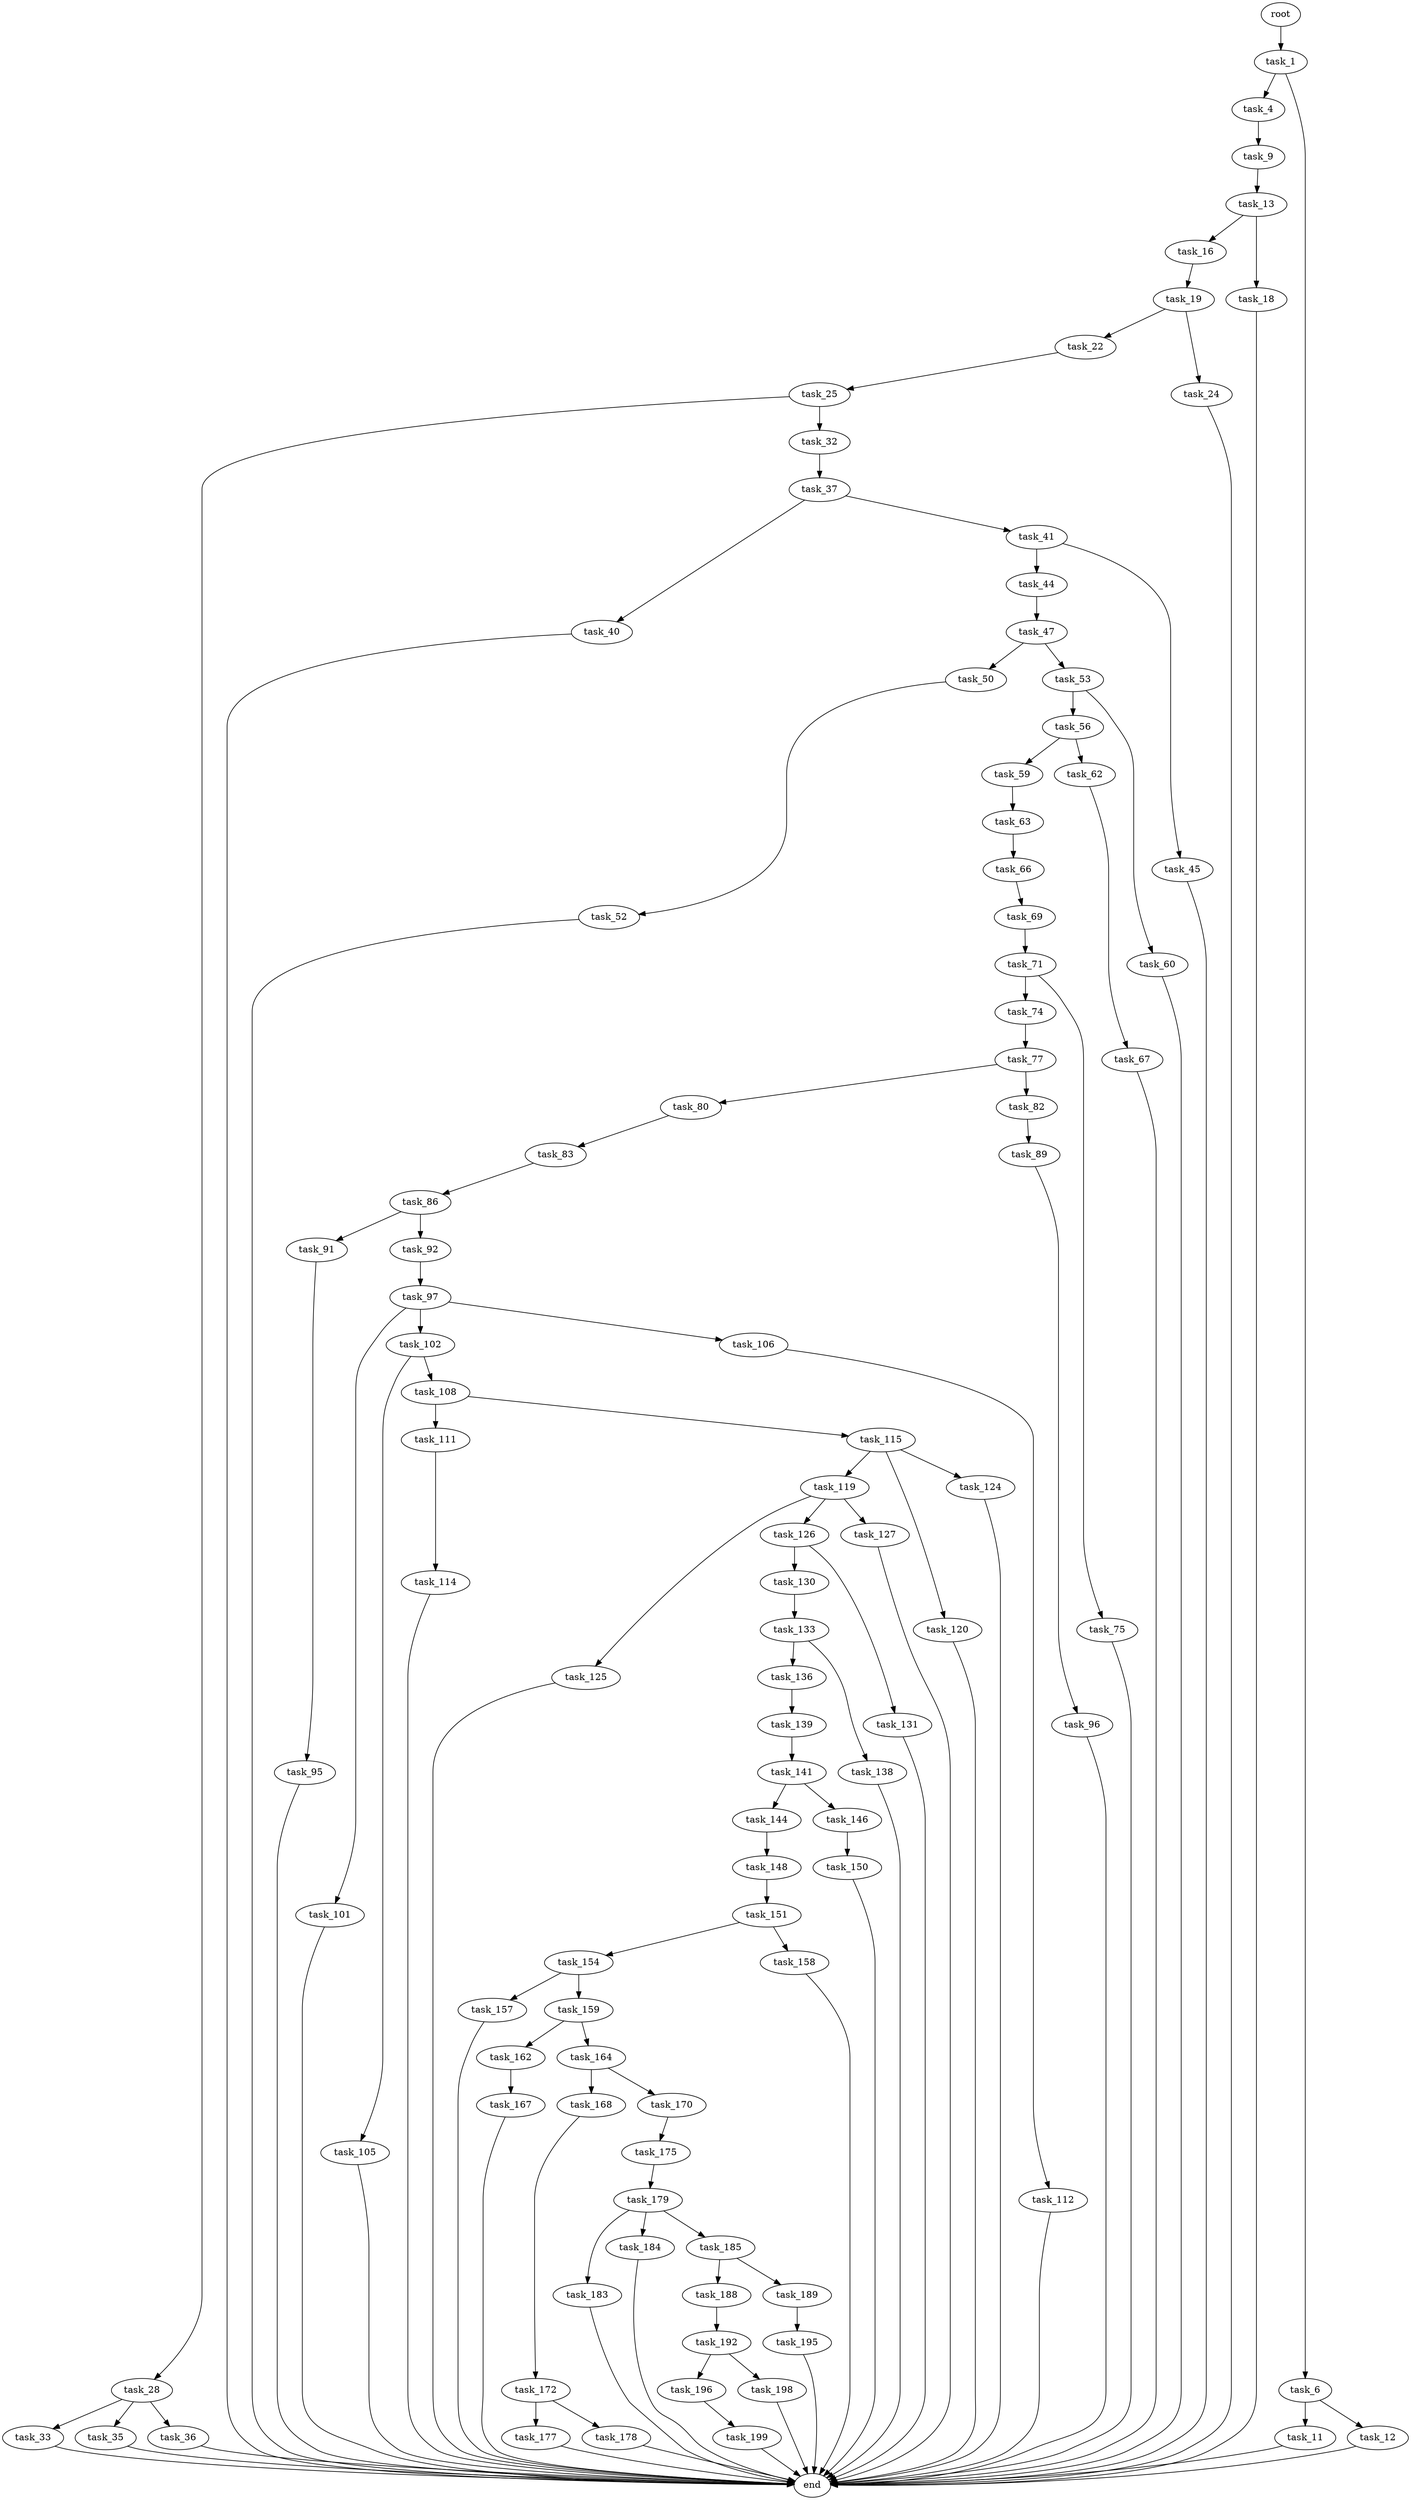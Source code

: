 digraph G {
  root [size="0.000000"];
  task_1 [size="525438654208.000000"];
  task_4 [size="638735171897.000000"];
  task_6 [size="25875815186.000000"];
  task_9 [size="231928233984.000000"];
  task_11 [size="549755813888.000000"];
  task_12 [size="177228555244.000000"];
  task_13 [size="368293445632.000000"];
  end [size="0.000000"];
  task_16 [size="1039141814101.000000"];
  task_18 [size="17235529700.000000"];
  task_19 [size="32743179947.000000"];
  task_22 [size="611013950895.000000"];
  task_24 [size="368293445632.000000"];
  task_25 [size="28991029248.000000"];
  task_28 [size="1051183998.000000"];
  task_32 [size="68719476736.000000"];
  task_33 [size="28991029248.000000"];
  task_35 [size="47274181459.000000"];
  task_36 [size="4337983596.000000"];
  task_37 [size="7649885766.000000"];
  task_40 [size="68719476736.000000"];
  task_41 [size="177654050025.000000"];
  task_44 [size="860753728120.000000"];
  task_45 [size="68719476736.000000"];
  task_47 [size="35687059317.000000"];
  task_50 [size="549755813888.000000"];
  task_53 [size="869876864.000000"];
  task_52 [size="6955496435.000000"];
  task_56 [size="1484112679.000000"];
  task_60 [size="729876903.000000"];
  task_59 [size="418641223.000000"];
  task_62 [size="5434075917.000000"];
  task_63 [size="632517148730.000000"];
  task_67 [size="1685192426.000000"];
  task_66 [size="1073741824000.000000"];
  task_69 [size="32400996912.000000"];
  task_71 [size="15972574592.000000"];
  task_74 [size="854541993975.000000"];
  task_75 [size="782757789696.000000"];
  task_77 [size="2258583847.000000"];
  task_80 [size="782757789696.000000"];
  task_82 [size="68719476736.000000"];
  task_83 [size="456339733776.000000"];
  task_89 [size="549755813888.000000"];
  task_86 [size="782757789696.000000"];
  task_91 [size="68719476736.000000"];
  task_92 [size="31690420591.000000"];
  task_96 [size="549755813888.000000"];
  task_95 [size="280526031488.000000"];
  task_97 [size="549755813888.000000"];
  task_101 [size="782757789696.000000"];
  task_102 [size="28991029248.000000"];
  task_106 [size="782757789696.000000"];
  task_105 [size="368293445632.000000"];
  task_108 [size="368293445632.000000"];
  task_112 [size="68719476736.000000"];
  task_111 [size="28991029248.000000"];
  task_115 [size="3431684830.000000"];
  task_114 [size="134217728000.000000"];
  task_119 [size="782757789696.000000"];
  task_120 [size="20806596080.000000"];
  task_124 [size="12143161408.000000"];
  task_125 [size="8589934592.000000"];
  task_126 [size="549755813888.000000"];
  task_127 [size="40757974932.000000"];
  task_130 [size="782757789696.000000"];
  task_131 [size="16950057172.000000"];
  task_133 [size="68719476736.000000"];
  task_136 [size="426671603.000000"];
  task_138 [size="11997284131.000000"];
  task_139 [size="1001472099.000000"];
  task_141 [size="350100623846.000000"];
  task_144 [size="2293788247.000000"];
  task_146 [size="1073741824000.000000"];
  task_148 [size="68719476736.000000"];
  task_150 [size="134217728000.000000"];
  task_151 [size="255037861892.000000"];
  task_154 [size="8589934592.000000"];
  task_158 [size="68719476736.000000"];
  task_157 [size="593547571.000000"];
  task_159 [size="479070516063.000000"];
  task_162 [size="14081265255.000000"];
  task_164 [size="782757789696.000000"];
  task_167 [size="1007915131.000000"];
  task_168 [size="368293445632.000000"];
  task_170 [size="473927526713.000000"];
  task_172 [size="13553717044.000000"];
  task_175 [size="28991029248.000000"];
  task_177 [size="18874402189.000000"];
  task_178 [size="469729120893.000000"];
  task_179 [size="11238237447.000000"];
  task_183 [size="283645588881.000000"];
  task_184 [size="28991029248.000000"];
  task_185 [size="23153033582.000000"];
  task_188 [size="782757789696.000000"];
  task_189 [size="9625241318.000000"];
  task_192 [size="26179548468.000000"];
  task_195 [size="24134497835.000000"];
  task_196 [size="231928233984.000000"];
  task_198 [size="794644568640.000000"];
  task_199 [size="2545294422.000000"];

  root -> task_1 [size="1.000000"];
  task_1 -> task_4 [size="536870912.000000"];
  task_1 -> task_6 [size="536870912.000000"];
  task_4 -> task_9 [size="411041792.000000"];
  task_6 -> task_11 [size="536870912.000000"];
  task_6 -> task_12 [size="536870912.000000"];
  task_9 -> task_13 [size="301989888.000000"];
  task_11 -> end [size="1.000000"];
  task_12 -> end [size="1.000000"];
  task_13 -> task_16 [size="411041792.000000"];
  task_13 -> task_18 [size="411041792.000000"];
  task_16 -> task_19 [size="679477248.000000"];
  task_18 -> end [size="1.000000"];
  task_19 -> task_22 [size="838860800.000000"];
  task_19 -> task_24 [size="838860800.000000"];
  task_22 -> task_25 [size="411041792.000000"];
  task_24 -> end [size="1.000000"];
  task_25 -> task_28 [size="75497472.000000"];
  task_25 -> task_32 [size="75497472.000000"];
  task_28 -> task_33 [size="33554432.000000"];
  task_28 -> task_35 [size="33554432.000000"];
  task_28 -> task_36 [size="33554432.000000"];
  task_32 -> task_37 [size="134217728.000000"];
  task_33 -> end [size="1.000000"];
  task_35 -> end [size="1.000000"];
  task_36 -> end [size="1.000000"];
  task_37 -> task_40 [size="209715200.000000"];
  task_37 -> task_41 [size="209715200.000000"];
  task_40 -> end [size="1.000000"];
  task_41 -> task_44 [size="209715200.000000"];
  task_41 -> task_45 [size="209715200.000000"];
  task_44 -> task_47 [size="536870912.000000"];
  task_45 -> end [size="1.000000"];
  task_47 -> task_50 [size="33554432.000000"];
  task_47 -> task_53 [size="33554432.000000"];
  task_50 -> task_52 [size="536870912.000000"];
  task_53 -> task_56 [size="33554432.000000"];
  task_53 -> task_60 [size="33554432.000000"];
  task_52 -> end [size="1.000000"];
  task_56 -> task_59 [size="33554432.000000"];
  task_56 -> task_62 [size="33554432.000000"];
  task_60 -> end [size="1.000000"];
  task_59 -> task_63 [size="33554432.000000"];
  task_62 -> task_67 [size="301989888.000000"];
  task_63 -> task_66 [size="411041792.000000"];
  task_67 -> end [size="1.000000"];
  task_66 -> task_69 [size="838860800.000000"];
  task_69 -> task_71 [size="536870912.000000"];
  task_71 -> task_74 [size="301989888.000000"];
  task_71 -> task_75 [size="301989888.000000"];
  task_74 -> task_77 [size="838860800.000000"];
  task_75 -> end [size="1.000000"];
  task_77 -> task_80 [size="75497472.000000"];
  task_77 -> task_82 [size="75497472.000000"];
  task_80 -> task_83 [size="679477248.000000"];
  task_82 -> task_89 [size="134217728.000000"];
  task_83 -> task_86 [size="411041792.000000"];
  task_89 -> task_96 [size="536870912.000000"];
  task_86 -> task_91 [size="679477248.000000"];
  task_86 -> task_92 [size="679477248.000000"];
  task_91 -> task_95 [size="134217728.000000"];
  task_92 -> task_97 [size="838860800.000000"];
  task_96 -> end [size="1.000000"];
  task_95 -> end [size="1.000000"];
  task_97 -> task_101 [size="536870912.000000"];
  task_97 -> task_102 [size="536870912.000000"];
  task_97 -> task_106 [size="536870912.000000"];
  task_101 -> end [size="1.000000"];
  task_102 -> task_105 [size="75497472.000000"];
  task_102 -> task_108 [size="75497472.000000"];
  task_106 -> task_112 [size="679477248.000000"];
  task_105 -> end [size="1.000000"];
  task_108 -> task_111 [size="411041792.000000"];
  task_108 -> task_115 [size="411041792.000000"];
  task_112 -> end [size="1.000000"];
  task_111 -> task_114 [size="75497472.000000"];
  task_115 -> task_119 [size="301989888.000000"];
  task_115 -> task_120 [size="301989888.000000"];
  task_115 -> task_124 [size="301989888.000000"];
  task_114 -> end [size="1.000000"];
  task_119 -> task_125 [size="679477248.000000"];
  task_119 -> task_126 [size="679477248.000000"];
  task_119 -> task_127 [size="679477248.000000"];
  task_120 -> end [size="1.000000"];
  task_124 -> end [size="1.000000"];
  task_125 -> end [size="1.000000"];
  task_126 -> task_130 [size="536870912.000000"];
  task_126 -> task_131 [size="536870912.000000"];
  task_127 -> end [size="1.000000"];
  task_130 -> task_133 [size="679477248.000000"];
  task_131 -> end [size="1.000000"];
  task_133 -> task_136 [size="134217728.000000"];
  task_133 -> task_138 [size="134217728.000000"];
  task_136 -> task_139 [size="33554432.000000"];
  task_138 -> end [size="1.000000"];
  task_139 -> task_141 [size="33554432.000000"];
  task_141 -> task_144 [size="301989888.000000"];
  task_141 -> task_146 [size="301989888.000000"];
  task_144 -> task_148 [size="75497472.000000"];
  task_146 -> task_150 [size="838860800.000000"];
  task_148 -> task_151 [size="134217728.000000"];
  task_150 -> end [size="1.000000"];
  task_151 -> task_154 [size="209715200.000000"];
  task_151 -> task_158 [size="209715200.000000"];
  task_154 -> task_157 [size="33554432.000000"];
  task_154 -> task_159 [size="33554432.000000"];
  task_158 -> end [size="1.000000"];
  task_157 -> end [size="1.000000"];
  task_159 -> task_162 [size="301989888.000000"];
  task_159 -> task_164 [size="301989888.000000"];
  task_162 -> task_167 [size="301989888.000000"];
  task_164 -> task_168 [size="679477248.000000"];
  task_164 -> task_170 [size="679477248.000000"];
  task_167 -> end [size="1.000000"];
  task_168 -> task_172 [size="411041792.000000"];
  task_170 -> task_175 [size="411041792.000000"];
  task_172 -> task_177 [size="301989888.000000"];
  task_172 -> task_178 [size="301989888.000000"];
  task_175 -> task_179 [size="75497472.000000"];
  task_177 -> end [size="1.000000"];
  task_178 -> end [size="1.000000"];
  task_179 -> task_183 [size="209715200.000000"];
  task_179 -> task_184 [size="209715200.000000"];
  task_179 -> task_185 [size="209715200.000000"];
  task_183 -> end [size="1.000000"];
  task_184 -> end [size="1.000000"];
  task_185 -> task_188 [size="411041792.000000"];
  task_185 -> task_189 [size="411041792.000000"];
  task_188 -> task_192 [size="679477248.000000"];
  task_189 -> task_195 [size="411041792.000000"];
  task_192 -> task_196 [size="134217728.000000"];
  task_192 -> task_198 [size="134217728.000000"];
  task_195 -> end [size="1.000000"];
  task_196 -> task_199 [size="301989888.000000"];
  task_198 -> end [size="1.000000"];
  task_199 -> end [size="1.000000"];
}
